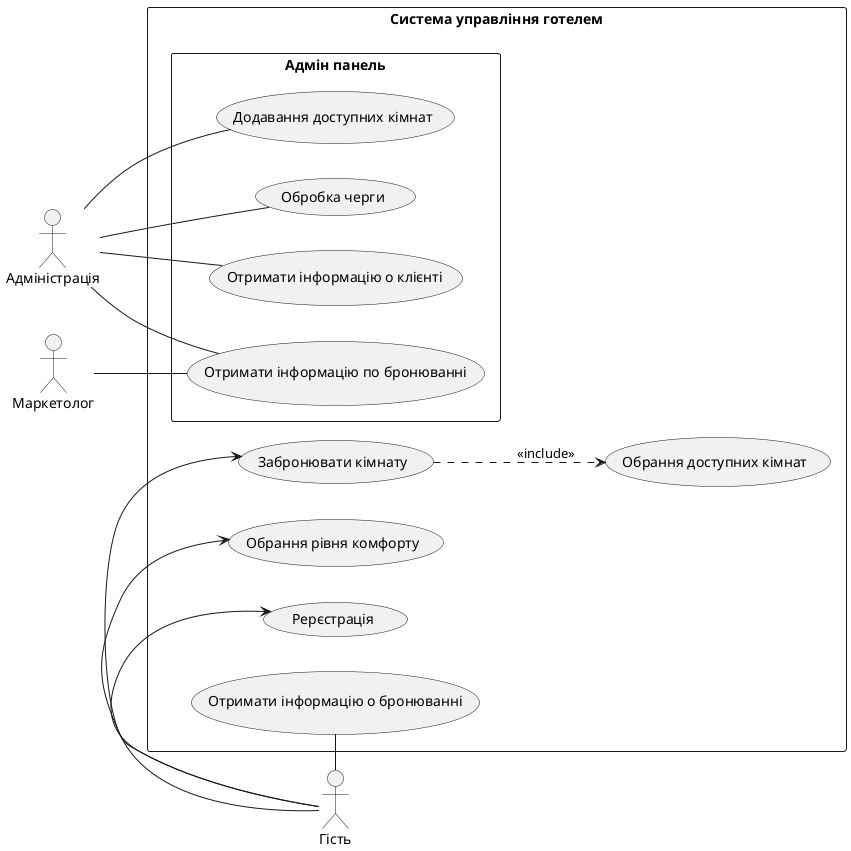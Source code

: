 @startuml

left to right direction

actor "Адміністрація" as admin
actor "Маркетолог" as marketing
actor "Гість" as guest


rectangle "Система управління готелем" {
  rectangle "Адмін панель" {
    usecase "Додавання доступних кімнат" as added_available_rooms
    usecase "Обробка черги" as processing_queue
    usecase "Отримати інформацію о клієнті" as get_user_info
    usecase "Отримати інформацію по бронюванні" as get_book_info

    admin -- added_available_rooms
    admin -- processing_queue
    admin -- get_book_info
    admin -- get_user_info
    marketing -- get_book_info
  }
  usecase "Рерєстрація" as register
  usecase "Забронювати кімнату" as book_room
  usecase "Обрання рівня комфорту" as select_comfort_level
  usecase "Отримати інформацію о бронюванні" as get_user_book_info
  usecase "Обрання доступних кімнат" as select_available_rooms

  guest -> book_room
  book_room ..> select_available_rooms: <<include>>
  guest -> select_comfort_level
  guest -> register
  guest - get_user_book_info
}


@enduml
